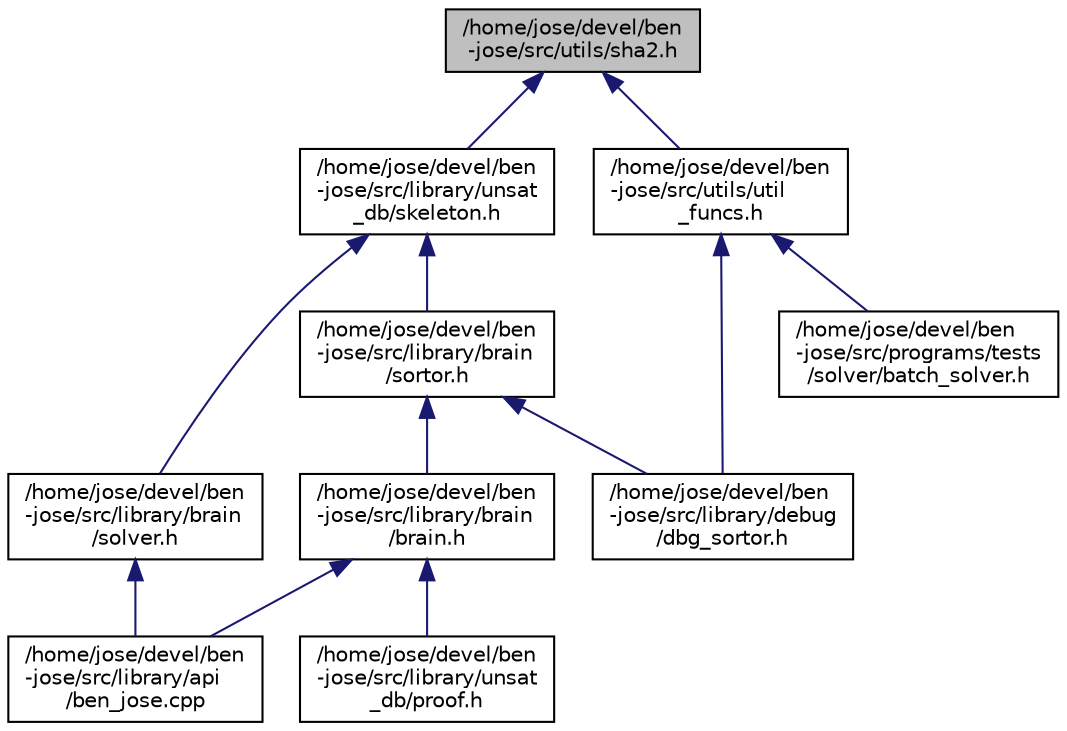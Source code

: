 digraph "/home/jose/devel/ben-jose/src/utils/sha2.h"
{
 // INTERACTIVE_SVG=YES
  edge [fontname="Helvetica",fontsize="10",labelfontname="Helvetica",labelfontsize="10"];
  node [fontname="Helvetica",fontsize="10",shape=record];
  Node1 [label="/home/jose/devel/ben\l-jose/src/utils/sha2.h",height=0.2,width=0.4,color="black", fillcolor="grey75", style="filled", fontcolor="black"];
  Node1 -> Node2 [dir="back",color="midnightblue",fontsize="10",style="solid",fontname="Helvetica"];
  Node2 [label="/home/jose/devel/ben\l-jose/src/library/unsat\l_db/skeleton.h",height=0.2,width=0.4,color="black", fillcolor="white", style="filled",URL="$d4/dcf/skeleton_8h_source.html"];
  Node2 -> Node3 [dir="back",color="midnightblue",fontsize="10",style="solid",fontname="Helvetica"];
  Node3 [label="/home/jose/devel/ben\l-jose/src/library/brain\l/sortor.h",height=0.2,width=0.4,color="black", fillcolor="white", style="filled",URL="$d7/dd0/sortor_8h_source.html"];
  Node3 -> Node4 [dir="back",color="midnightblue",fontsize="10",style="solid",fontname="Helvetica"];
  Node4 [label="/home/jose/devel/ben\l-jose/src/library/brain\l/brain.h",height=0.2,width=0.4,color="black", fillcolor="white", style="filled",URL="$db/d3c/brain_8h.html",tooltip="Declarations of classes and that implement the solver&#39;s core functionality. "];
  Node4 -> Node5 [dir="back",color="midnightblue",fontsize="10",style="solid",fontname="Helvetica"];
  Node5 [label="/home/jose/devel/ben\l-jose/src/library/api\l/ben_jose.cpp",height=0.2,width=0.4,color="black", fillcolor="white", style="filled",URL="$d1/d55/ben__jose_8cpp.html",tooltip="File containing the implementation code for the users API of ben_jose. "];
  Node4 -> Node6 [dir="back",color="midnightblue",fontsize="10",style="solid",fontname="Helvetica"];
  Node6 [label="/home/jose/devel/ben\l-jose/src/library/unsat\l_db/proof.h",height=0.2,width=0.4,color="black", fillcolor="white", style="filled",URL="$d4/dff/proof_8h_source.html"];
  Node3 -> Node7 [dir="back",color="midnightblue",fontsize="10",style="solid",fontname="Helvetica"];
  Node7 [label="/home/jose/devel/ben\l-jose/src/library/debug\l/dbg_sortor.h",height=0.2,width=0.4,color="black", fillcolor="white", style="filled",URL="$d1/de4/dbg__sortor_8h_source.html"];
  Node2 -> Node8 [dir="back",color="midnightblue",fontsize="10",style="solid",fontname="Helvetica"];
  Node8 [label="/home/jose/devel/ben\l-jose/src/library/brain\l/solver.h",height=0.2,width=0.4,color="black", fillcolor="white", style="filled",URL="$d4/d20/solver_8h_source.html"];
  Node8 -> Node5 [dir="back",color="midnightblue",fontsize="10",style="solid",fontname="Helvetica"];
  Node1 -> Node9 [dir="back",color="midnightblue",fontsize="10",style="solid",fontname="Helvetica"];
  Node9 [label="/home/jose/devel/ben\l-jose/src/utils/util\l_funcs.h",height=0.2,width=0.4,color="black", fillcolor="white", style="filled",URL="$d0/d5a/util__funcs_8h_source.html"];
  Node9 -> Node7 [dir="back",color="midnightblue",fontsize="10",style="solid",fontname="Helvetica"];
  Node9 -> Node10 [dir="back",color="midnightblue",fontsize="10",style="solid",fontname="Helvetica"];
  Node10 [label="/home/jose/devel/ben\l-jose/src/programs/tests\l/solver/batch_solver.h",height=0.2,width=0.4,color="black", fillcolor="white", style="filled",URL="$dc/d4d/batch__solver_8h_source.html"];
}
